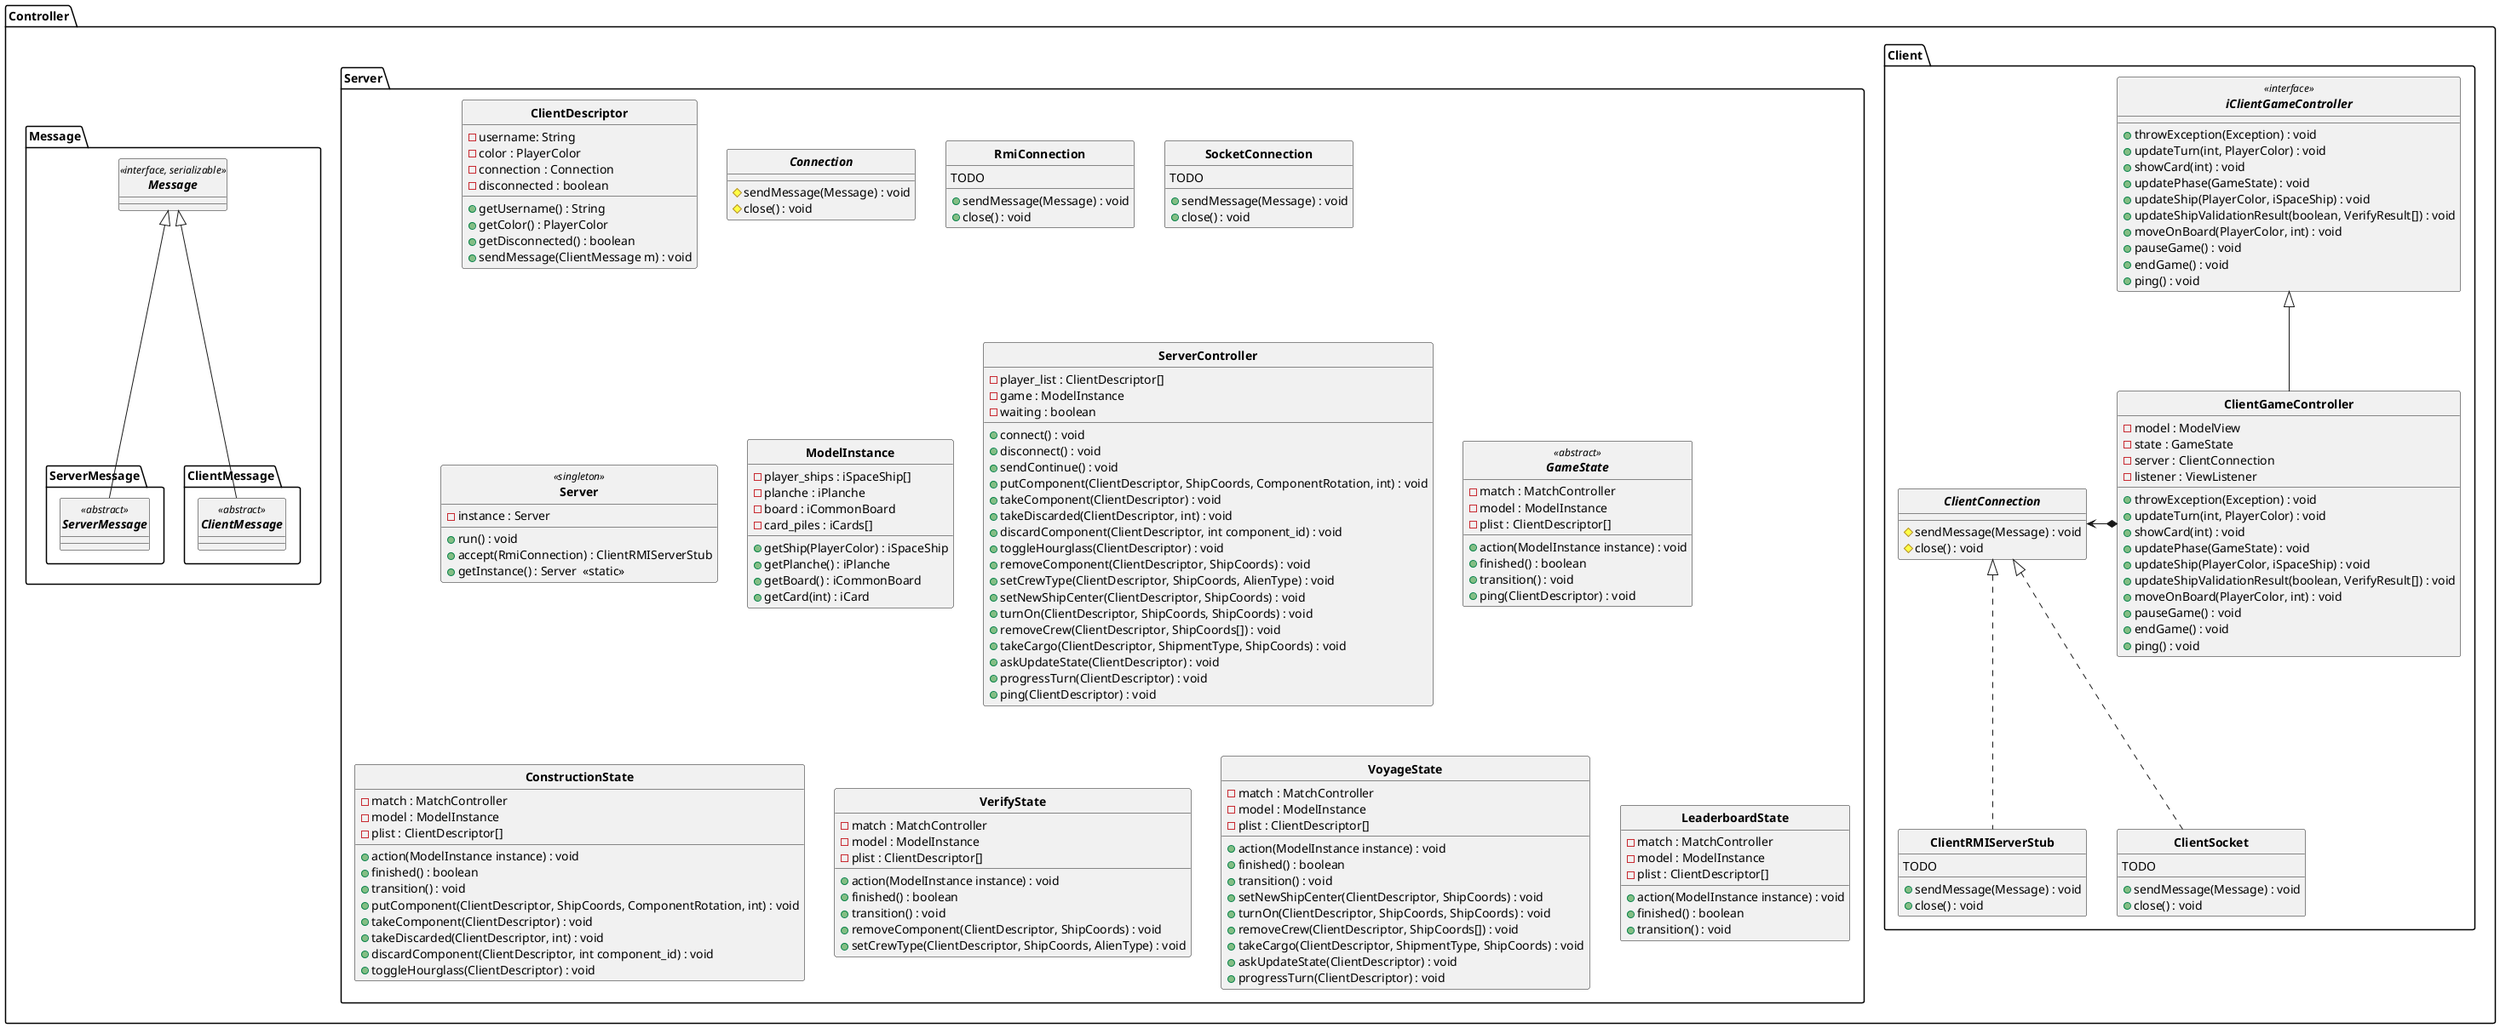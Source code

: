 @startuml controller
hide circle
skinparam classFontStyle bold
skinparam groupInheritance 1
set separator ::
skinparam classAttributeIconSize 12

' TODO sistemare tipi

' format unfinished games: list form
' 1 - game_id - num_players - player_name_0, .. , player_name_num_players-1.

package Controller{

    package Client{

        abstract ClientConnection{
            {method} # sendMessage(Message) : void
            {method} # close() : void
        }

        ClientConnection^..ClientRMIServerStub
        class ClientRMIServerStub{
            TODO
            {method} + sendMessage(Message) : void
            {method} + close() : void
        }

        ClientConnection^..ClientSocket
        class ClientSocket{
            TODO
            {method} + sendMessage(Message) : void
            {method} + close() : void
        }

        interface iClientGameController <<interface>> {
            {method} + throwException(Exception) : void 
            {method} + updateTurn(int, PlayerColor) : void 
            {method} + showCard(int) : void 
            {method} + updatePhase(GameState) : void 
            {method} + updateShip(PlayerColor, iSpaceShip) : void 
            {method} + updateShipValidationResult(boolean, VerifyResult[]) : void 
            {method} + moveOnBoard(PlayerColor, int) : void 
            {method} + pauseGame() : void 
            {method} + endGame() : void 
            {method} + ping() : void 
        }

        iClientGameController^--ClientGameController
        ClientConnection<-*ClientGameController
        class ClientGameController{
            {field} - model : ModelView
            {field} - state : GameState
            {field} - server : ClientConnection
            {field} - listener : ViewListener
            {method} + throwException(Exception) : void 
            {method} + updateTurn(int, PlayerColor) : void 
            {method} + showCard(int) : void 
            {method} + updatePhase(GameState) : void 
            {method} + updateShip(PlayerColor, iSpaceShip) : void 
            {method} + updateShipValidationResult(boolean, VerifyResult[]) : void 
            {method} + moveOnBoard(PlayerColor, int) : void 
            {method} + pauseGame() : void 
            {method} + endGame() : void 
            {method} + ping() : void 
        }

    }

    package Server{

        class ClientDescriptor{
            {field} - username: String
            {field} - color : PlayerColor
            {field} - connection : Connection
            {field} - disconnected : boolean
            {method} + getUsername() : String
            {method} + getColor() : PlayerColor
            {method} + getDisconnected() : boolean
            {method} + sendMessage(ClientMessage m) : void
        }

        abstract Connection {
            {method} # sendMessage(Message) : void
            {method} # close() : void
        }

        class RmiConnection {
            TODO
            {method} + sendMessage(Message) : void
            {method} + close() : void
        }

        class SocketConnection {
            TODO
            {method} + sendMessage(Message) : void
            {method} + close() : void
        }

        class Server <<singleton>>{
            {field} - instance : Server
            {method} + run() : void
            {method} + accept(RmiConnection) : ClientRMIServerStub
            {method} + getInstance() : Server  <<static>>
        }

        class ModelInstance{
            {field} - player_ships : iSpaceShip[]
            {field} - planche : iPlanche
            {field} - board : iCommonBoard
            {field} - card_piles : iCards[]
            {method} + getShip(PlayerColor) : iSpaceShip
            {method} + getPlanche() : iPlanche 
            {method} + getBoard() : iCommonBoard
            {method} + getCard(int) : iCard
        }

        class ServerController{
            {field} - player_list : ClientDescriptor[]
            {field} - game : ModelInstance
            {field} - waiting : boolean
            {method} + connect() : void
            {method} + disconnect() : void
            {method} + sendContinue() : void
            {method} + putComponent(ClientDescriptor, ShipCoords, ComponentRotation, int) : void
            {method} + takeComponent(ClientDescriptor) : void
            {method} + takeDiscarded(ClientDescriptor, int) : void
            {method} + discardComponent(ClientDescriptor, int component_id) : void
            {method} + toggleHourglass(ClientDescriptor) : void
            {method} + removeComponent(ClientDescriptor, ShipCoords) : void
            {method} + setCrewType(ClientDescriptor, ShipCoords, AlienType) : void
            {method} + setNewShipCenter(ClientDescriptor, ShipCoords) : void
            {method} + turnOn(ClientDescriptor, ShipCoords, ShipCoords) : void
            {method} + removeCrew(ClientDescriptor, ShipCoords[]) : void
            {method} + takeCargo(ClientDescriptor, ShipmentType, ShipCoords) : void
            {method} + askUpdateState(ClientDescriptor) : void
            {method} + progressTurn(ClientDescriptor) : void
            {method} + ping(ClientDescriptor) : void
        }

        abstract GameState <<abstract>> {
            {field} - match : MatchController
            {field} - model : ModelInstance
            {field} - plist : ClientDescriptor[]
            {method} + action(ModelInstance instance) : void
            {method} + finished() : boolean
            {method} + transition() : void 
            {method} + ping(ClientDescriptor) : void
        }

        class ConstructionState{
            {field} - match : MatchController
            {field} - model : ModelInstance
            {field} - plist : ClientDescriptor[]
            {method} + action(ModelInstance instance) : void
            {method} + finished() : boolean
            {method} + transition() : void 
            {method} + putComponent(ClientDescriptor, ShipCoords, ComponentRotation, int) : void
            {method} + takeComponent(ClientDescriptor) : void
            {method} + takeDiscarded(ClientDescriptor, int) : void
            {method} + discardComponent(ClientDescriptor, int component_id) : void
            {method} + toggleHourglass(ClientDescriptor) : void
        }

        class VerifyState{
            {field} - match : MatchController
            {field} - model : ModelInstance
            {field} - plist : ClientDescriptor[]
            {method} + action(ModelInstance instance) : void
            {method} + finished() : boolean
            {method} + transition() : void 
            {method} + removeComponent(ClientDescriptor, ShipCoords) : void
            {method} + setCrewType(ClientDescriptor, ShipCoords, AlienType) : void
        }
        
        class VoyageState{
            {field} - match : MatchController
            {field} - model : ModelInstance
            {field} - plist : ClientDescriptor[]
            {method} + action(ModelInstance instance) : void
            {method} + finished() : boolean
            {method} + transition() : void 
            {method} + setNewShipCenter(ClientDescriptor, ShipCoords) : void
            {method} + turnOn(ClientDescriptor, ShipCoords, ShipCoords) : void
            {method} + removeCrew(ClientDescriptor, ShipCoords[]) : void
            {method} + takeCargo(ClientDescriptor, ShipmentType, ShipCoords) : void
            {method} + askUpdateState(ClientDescriptor) : void
            {method} + progressTurn(ClientDescriptor) : void
        }

        class LeaderboardState{
            {field} - match : MatchController
            {field} - model : ModelInstance
            {field} - plist : ClientDescriptor[]
            {method} + action(ModelInstance instance) : void
            {method} + finished() : boolean
            {method} + transition() : void 
        }

    }

    package Message{

        interface Message <<interface, serializable>> {
        }
        Message^--ServerMessage::ServerMessage
        package ServerMessage{
            abstract ServerMessage <<abstract>> {

            }
        }
        Message^--ClientMessage::ClientMessage
        package ClientMessage {
            abstract ClientMessage <<abstract>> {

            }
        }
        
    }

}
@enduml


